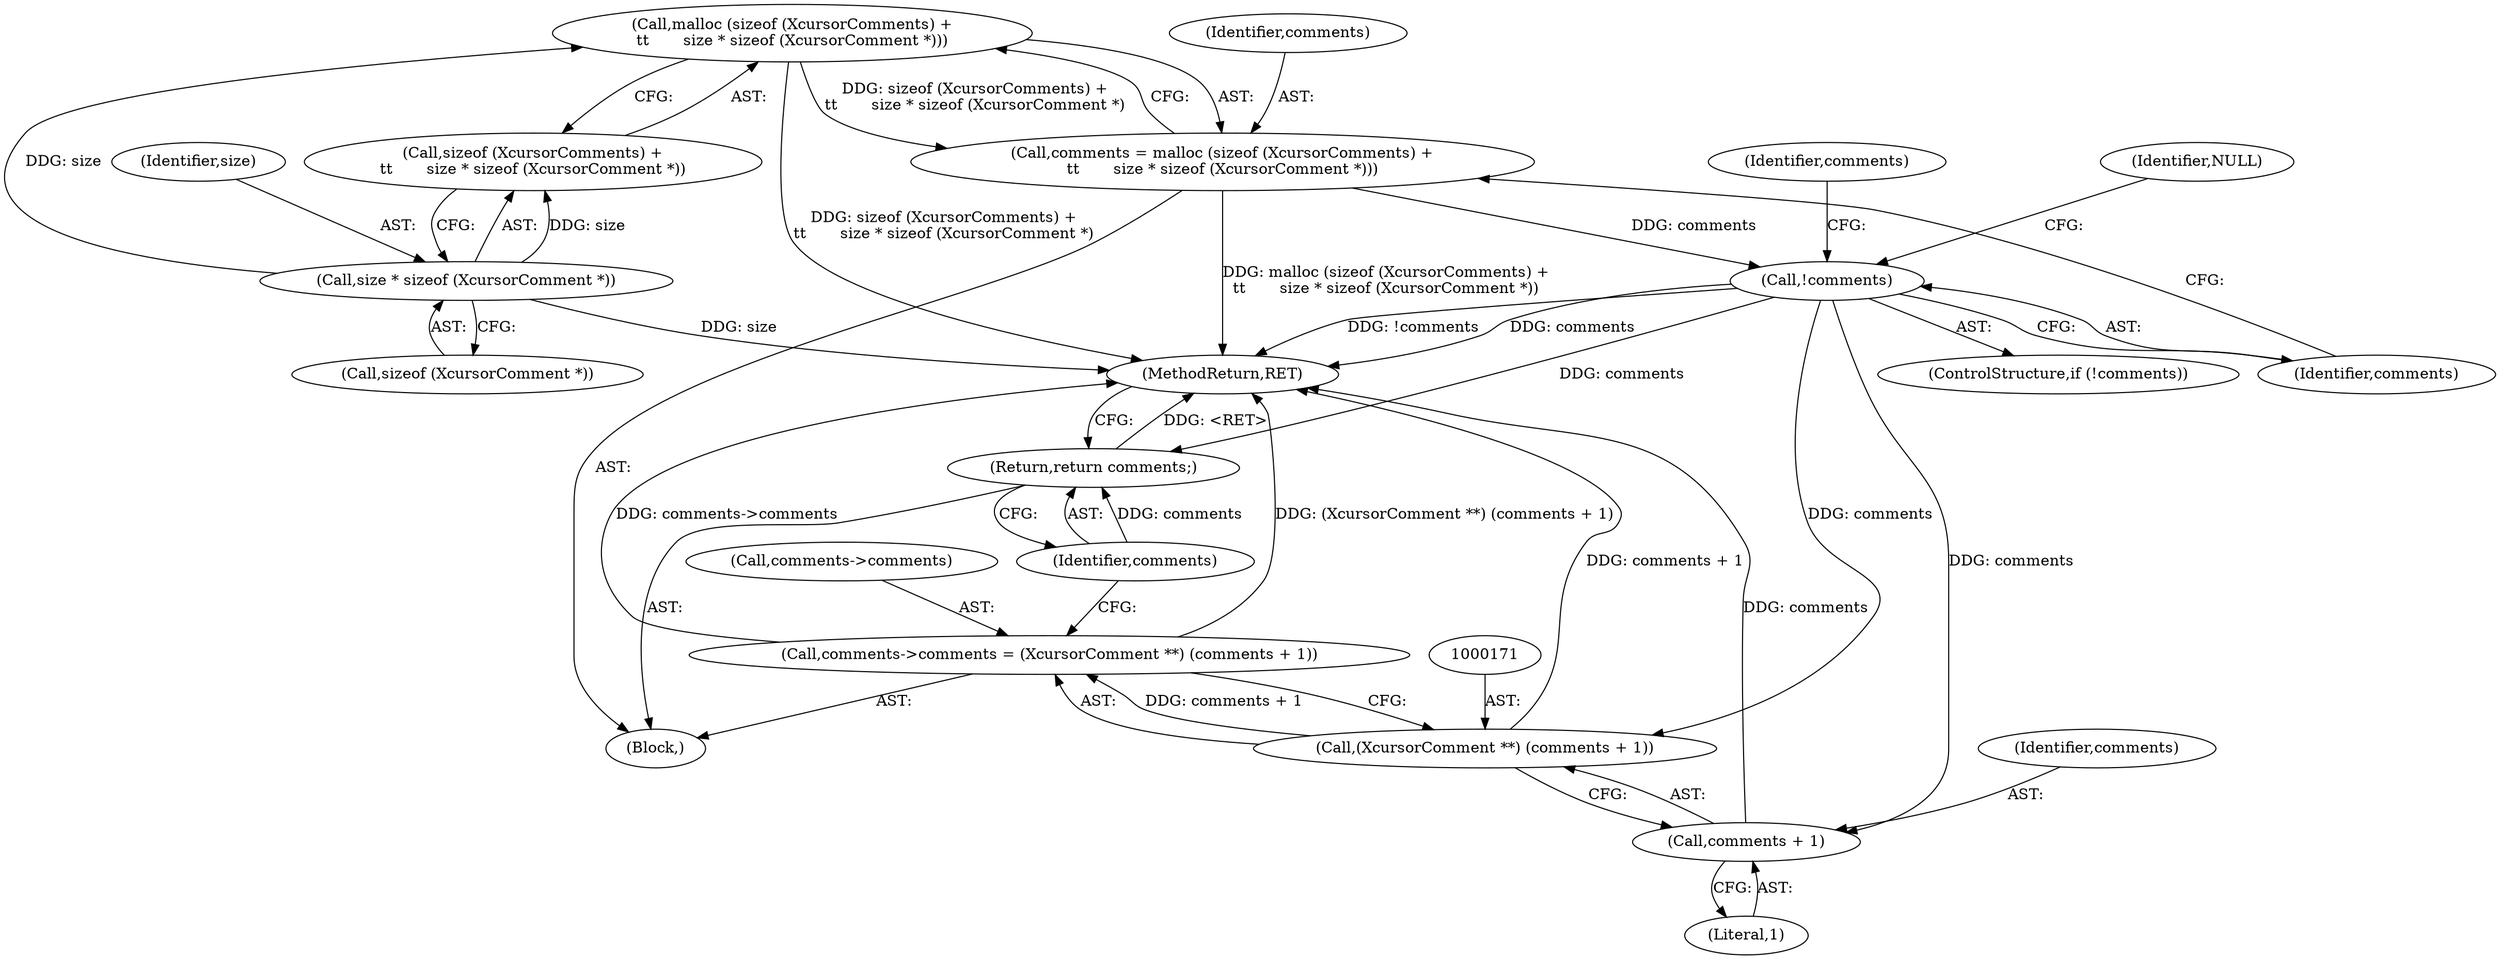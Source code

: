 digraph "0_xcursor_4794b5dd34688158fb51a2943032569d3780c4b8@API" {
"1000148" [label="(Call,malloc (sizeof (XcursorComments) +\n\t\t       size * sizeof (XcursorComment *)))"];
"1000152" [label="(Call,size * sizeof (XcursorComment *))"];
"1000146" [label="(Call,comments = malloc (sizeof (XcursorComments) +\n\t\t       size * sizeof (XcursorComment *)))"];
"1000157" [label="(Call,!comments)"];
"1000170" [label="(Call,(XcursorComment **) (comments + 1))"];
"1000166" [label="(Call,comments->comments = (XcursorComment **) (comments + 1))"];
"1000172" [label="(Call,comments + 1)"];
"1000175" [label="(Return,return comments;)"];
"1000146" [label="(Call,comments = malloc (sizeof (XcursorComments) +\n\t\t       size * sizeof (XcursorComment *)))"];
"1000176" [label="(Identifier,comments)"];
"1000174" [label="(Literal,1)"];
"1000170" [label="(Call,(XcursorComment **) (comments + 1))"];
"1000152" [label="(Call,size * sizeof (XcursorComment *))"];
"1000148" [label="(Call,malloc (sizeof (XcursorComments) +\n\t\t       size * sizeof (XcursorComment *)))"];
"1000144" [label="(Block,)"];
"1000166" [label="(Call,comments->comments = (XcursorComment **) (comments + 1))"];
"1000160" [label="(Identifier,NULL)"];
"1000147" [label="(Identifier,comments)"];
"1000173" [label="(Identifier,comments)"];
"1000158" [label="(Identifier,comments)"];
"1000154" [label="(Call,sizeof (XcursorComment *))"];
"1000167" [label="(Call,comments->comments)"];
"1000149" [label="(Call,sizeof (XcursorComments) +\n\t\t       size * sizeof (XcursorComment *))"];
"1000153" [label="(Identifier,size)"];
"1000157" [label="(Call,!comments)"];
"1000156" [label="(ControlStructure,if (!comments))"];
"1000175" [label="(Return,return comments;)"];
"1000172" [label="(Call,comments + 1)"];
"1001171" [label="(MethodReturn,RET)"];
"1000163" [label="(Identifier,comments)"];
"1000148" -> "1000146"  [label="AST: "];
"1000148" -> "1000149"  [label="CFG: "];
"1000149" -> "1000148"  [label="AST: "];
"1000146" -> "1000148"  [label="CFG: "];
"1000148" -> "1001171"  [label="DDG: sizeof (XcursorComments) +\n\t\t       size * sizeof (XcursorComment *)"];
"1000148" -> "1000146"  [label="DDG: sizeof (XcursorComments) +\n\t\t       size * sizeof (XcursorComment *)"];
"1000152" -> "1000148"  [label="DDG: size"];
"1000152" -> "1000149"  [label="AST: "];
"1000152" -> "1000154"  [label="CFG: "];
"1000153" -> "1000152"  [label="AST: "];
"1000154" -> "1000152"  [label="AST: "];
"1000149" -> "1000152"  [label="CFG: "];
"1000152" -> "1001171"  [label="DDG: size"];
"1000152" -> "1000149"  [label="DDG: size"];
"1000146" -> "1000144"  [label="AST: "];
"1000147" -> "1000146"  [label="AST: "];
"1000158" -> "1000146"  [label="CFG: "];
"1000146" -> "1001171"  [label="DDG: malloc (sizeof (XcursorComments) +\n\t\t       size * sizeof (XcursorComment *))"];
"1000146" -> "1000157"  [label="DDG: comments"];
"1000157" -> "1000156"  [label="AST: "];
"1000157" -> "1000158"  [label="CFG: "];
"1000158" -> "1000157"  [label="AST: "];
"1000160" -> "1000157"  [label="CFG: "];
"1000163" -> "1000157"  [label="CFG: "];
"1000157" -> "1001171"  [label="DDG: !comments"];
"1000157" -> "1001171"  [label="DDG: comments"];
"1000157" -> "1000170"  [label="DDG: comments"];
"1000157" -> "1000172"  [label="DDG: comments"];
"1000157" -> "1000175"  [label="DDG: comments"];
"1000170" -> "1000166"  [label="AST: "];
"1000170" -> "1000172"  [label="CFG: "];
"1000171" -> "1000170"  [label="AST: "];
"1000172" -> "1000170"  [label="AST: "];
"1000166" -> "1000170"  [label="CFG: "];
"1000170" -> "1001171"  [label="DDG: comments + 1"];
"1000170" -> "1000166"  [label="DDG: comments + 1"];
"1000166" -> "1000144"  [label="AST: "];
"1000167" -> "1000166"  [label="AST: "];
"1000176" -> "1000166"  [label="CFG: "];
"1000166" -> "1001171"  [label="DDG: comments->comments"];
"1000166" -> "1001171"  [label="DDG: (XcursorComment **) (comments + 1)"];
"1000172" -> "1000174"  [label="CFG: "];
"1000173" -> "1000172"  [label="AST: "];
"1000174" -> "1000172"  [label="AST: "];
"1000172" -> "1001171"  [label="DDG: comments"];
"1000175" -> "1000144"  [label="AST: "];
"1000175" -> "1000176"  [label="CFG: "];
"1000176" -> "1000175"  [label="AST: "];
"1001171" -> "1000175"  [label="CFG: "];
"1000175" -> "1001171"  [label="DDG: <RET>"];
"1000176" -> "1000175"  [label="DDG: comments"];
}
